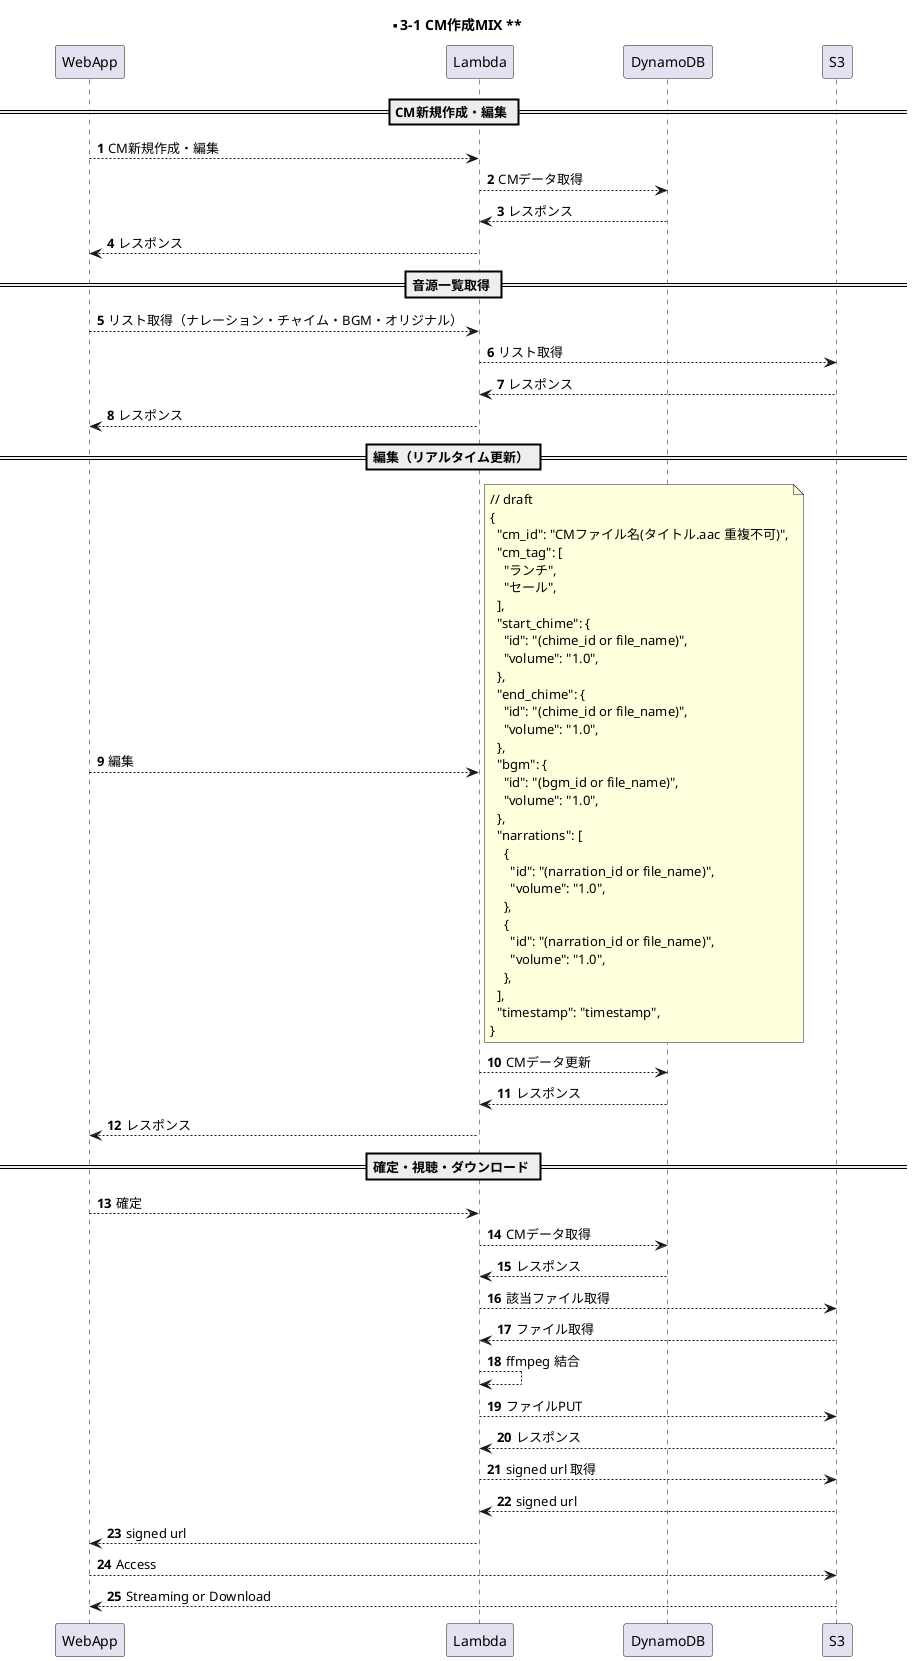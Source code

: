 @startuml s3-1

participant WebApp order 1
participant Lambda order 2
participant DynamoDB order 3
participant S3 order 4
skinparam ParticipantPadding 50
autonumber

title ** 3-1 CM作成MIX **

== CM新規作成・編集 ==
WebApp --> Lambda: CM新規作成・編集
Lambda --> DynamoDB: CMデータ取得
Lambda <-- DynamoDB: レスポンス
WebApp <-- Lambda: レスポンス

== 音源一覧取得 ==
WebApp --> Lambda: リスト取得（ナレーション・チャイム・BGM・オリジナル）
Lambda --> S3: リスト取得
Lambda <-- S3: レスポンス
WebApp <-- Lambda: レスポンス

== 編集（リアルタイム更新） ==
WebApp --> Lambda: 編集
note right
// draft
{
  "cm_id": "CMファイル名(タイトル.aac 重複不可)",
  "cm_tag": [
    "ランチ",
    "セール",
  ],
  "start_chime": {
    "id": "(chime_id or file_name)",
    "volume": "1.0",
  },
  "end_chime": {
    "id": "(chime_id or file_name)",
    "volume": "1.0",
  },
  "bgm": {
    "id": "(bgm_id or file_name)",
    "volume": "1.0",
  },
  "narrations": [
    {
      "id": "(narration_id or file_name)",
      "volume": "1.0",
    },
    {
      "id": "(narration_id or file_name)",
      "volume": "1.0",
    },
  ],
  "timestamp": "timestamp",
}
end note
Lambda --> DynamoDB: CMデータ更新
Lambda <-- DynamoDB: レスポンス
WebApp <-- Lambda: レスポンス

== 確定・視聴・ダウンロード ==
WebApp --> Lambda: 確定
Lambda --> DynamoDB: CMデータ取得
Lambda <-- DynamoDB: レスポンス
Lambda --> S3: 該当ファイル取得
Lambda <-- S3: ファイル取得
Lambda --> Lambda: ffmpeg 結合
Lambda --> S3: ファイルPUT
Lambda <-- S3: レスポンス
Lambda --> S3: signed url 取得
Lambda <-- S3: signed url
WebApp <-- Lambda: signed url
WebApp --> S3: Access
WebApp <-- S3: Streaming or Download

@enduml